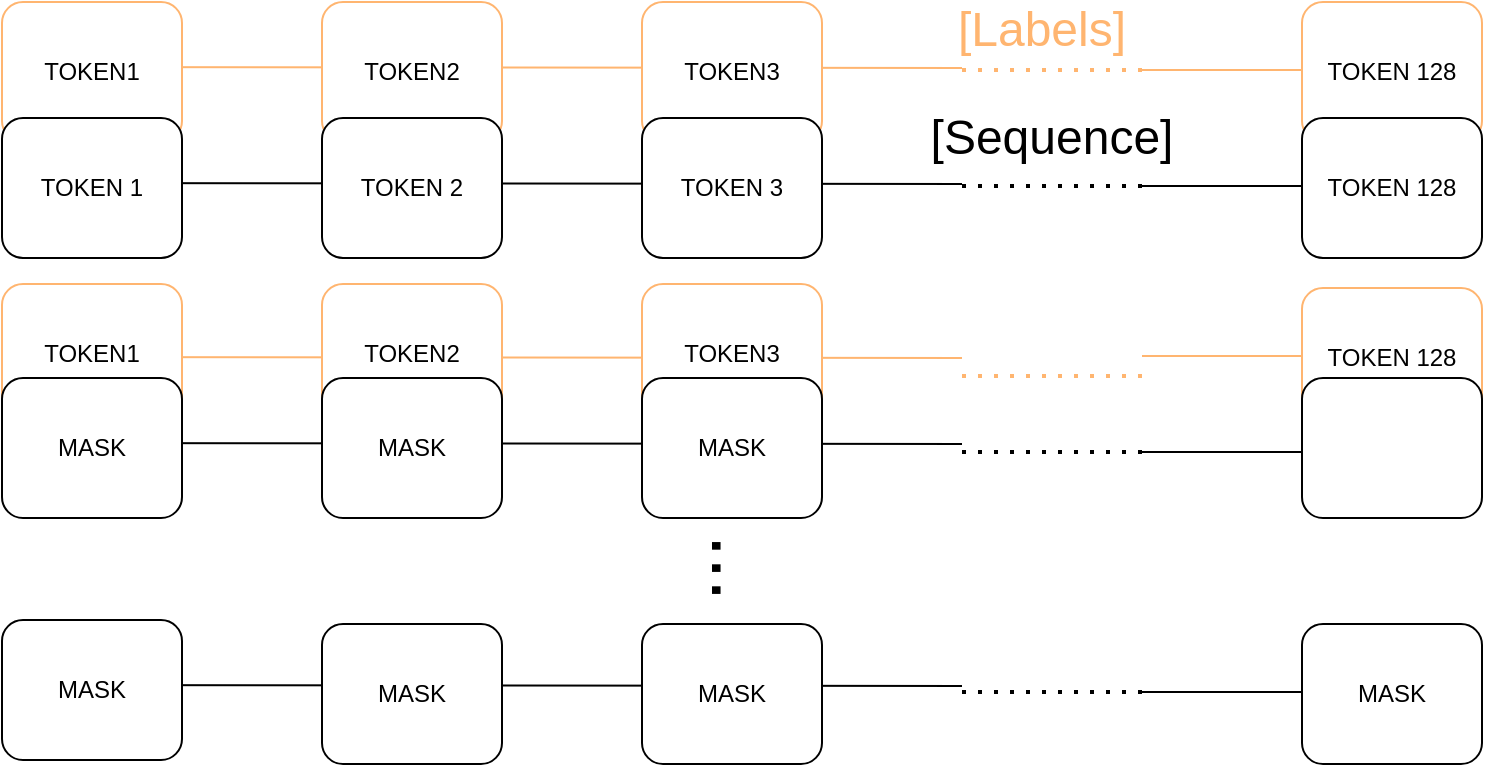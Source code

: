 <mxfile version="24.0.7" type="github">
  <diagram name="Page-1" id="LZEZYHTYzOtUEbFa8NiY">
    <mxGraphModel dx="1198" dy="1159" grid="1" gridSize="10" guides="1" tooltips="1" connect="1" arrows="1" fold="1" page="1" pageScale="1" pageWidth="850" pageHeight="1100" math="0" shadow="0">
      <root>
        <mxCell id="0" />
        <mxCell id="1" parent="0" />
        <mxCell id="tMprcXPyBVk_uNO10McH-54" value="" style="group;dashed=1;strokeColor=none;" vertex="1" connectable="0" parent="1">
          <mxGeometry x="40" y="192" width="740" height="70" as="geometry" />
        </mxCell>
        <mxCell id="tMprcXPyBVk_uNO10McH-55" value="" style="group" vertex="1" connectable="0" parent="tMprcXPyBVk_uNO10McH-54">
          <mxGeometry x="570" width="170" height="70" as="geometry" />
        </mxCell>
        <mxCell id="tMprcXPyBVk_uNO10McH-56" value="TOKEN 128" style="rounded=1;whiteSpace=wrap;html=1;strokeColor=#FFB570;" vertex="1" parent="tMprcXPyBVk_uNO10McH-55">
          <mxGeometry x="80" width="90" height="70" as="geometry" />
        </mxCell>
        <mxCell id="tMprcXPyBVk_uNO10McH-57" value="" style="endArrow=none;html=1;rounded=0;entryX=0;entryY=0.5;entryDx=0;entryDy=0;strokeColor=#FFB570;" edge="1" parent="tMprcXPyBVk_uNO10McH-55">
          <mxGeometry width="50" height="50" relative="1" as="geometry">
            <mxPoint y="34" as="sourcePoint" />
            <mxPoint x="80" y="34" as="targetPoint" />
          </mxGeometry>
        </mxCell>
        <mxCell id="tMprcXPyBVk_uNO10McH-58" value="" style="group" vertex="1" connectable="0" parent="tMprcXPyBVk_uNO10McH-54">
          <mxGeometry width="480" height="70" as="geometry" />
        </mxCell>
        <mxCell id="tMprcXPyBVk_uNO10McH-59" value="" style="endArrow=none;html=1;rounded=0;exitX=0;exitY=0.5;exitDx=0;exitDy=0;strokeColor=#FFB570;" edge="1" parent="tMprcXPyBVk_uNO10McH-58">
          <mxGeometry width="50" height="50" relative="1" as="geometry">
            <mxPoint y="32.5" as="sourcePoint" />
            <mxPoint x="480" y="33" as="targetPoint" />
          </mxGeometry>
        </mxCell>
        <mxCell id="tMprcXPyBVk_uNO10McH-60" value="TOKEN1" style="rounded=1;whiteSpace=wrap;html=1;strokeColor=#FFB570;" vertex="1" parent="tMprcXPyBVk_uNO10McH-58">
          <mxGeometry width="90" height="70" as="geometry" />
        </mxCell>
        <mxCell id="tMprcXPyBVk_uNO10McH-61" value="TOKEN2" style="rounded=1;whiteSpace=wrap;html=1;strokeColor=#FFB570;" vertex="1" parent="tMprcXPyBVk_uNO10McH-58">
          <mxGeometry x="160" width="90" height="70" as="geometry" />
        </mxCell>
        <mxCell id="tMprcXPyBVk_uNO10McH-62" value="TOKEN3" style="rounded=1;whiteSpace=wrap;html=1;strokeColor=#FFB570;" vertex="1" parent="tMprcXPyBVk_uNO10McH-58">
          <mxGeometry x="320" width="90" height="70" as="geometry" />
        </mxCell>
        <mxCell id="tMprcXPyBVk_uNO10McH-63" value="" style="endArrow=none;dashed=1;html=1;dashPattern=1 3;strokeWidth=2;rounded=0;strokeColor=#FFB570;" edge="1" parent="tMprcXPyBVk_uNO10McH-54">
          <mxGeometry width="50" height="50" relative="1" as="geometry">
            <mxPoint x="480" y="34" as="sourcePoint" />
            <mxPoint x="570" y="34" as="targetPoint" />
          </mxGeometry>
        </mxCell>
        <mxCell id="tMprcXPyBVk_uNO10McH-66" value="&lt;font color=&quot;#ffb570&quot; style=&quot;font-size: 24px;&quot;&gt;[Labels]&lt;/font&gt;" style="text;html=1;align=center;verticalAlign=middle;whiteSpace=wrap;rounded=0;" vertex="1" parent="tMprcXPyBVk_uNO10McH-54">
          <mxGeometry x="480" y="14" width="80" as="geometry" />
        </mxCell>
        <mxCell id="tMprcXPyBVk_uNO10McH-22" value="" style="group" vertex="1" connectable="0" parent="1">
          <mxGeometry x="40" y="250" width="740" height="80" as="geometry" />
        </mxCell>
        <mxCell id="tMprcXPyBVk_uNO10McH-18" value="" style="group" vertex="1" connectable="0" parent="tMprcXPyBVk_uNO10McH-22">
          <mxGeometry x="570" width="170" height="70" as="geometry" />
        </mxCell>
        <mxCell id="tMprcXPyBVk_uNO10McH-8" value="TOKEN 128" style="rounded=1;whiteSpace=wrap;html=1;" vertex="1" parent="tMprcXPyBVk_uNO10McH-18">
          <mxGeometry x="80" width="90" height="70" as="geometry" />
        </mxCell>
        <mxCell id="tMprcXPyBVk_uNO10McH-14" value="" style="endArrow=none;html=1;rounded=0;entryX=0;entryY=0.5;entryDx=0;entryDy=0;" edge="1" parent="tMprcXPyBVk_uNO10McH-18">
          <mxGeometry width="50" height="50" relative="1" as="geometry">
            <mxPoint y="34" as="sourcePoint" />
            <mxPoint x="80" y="34" as="targetPoint" />
          </mxGeometry>
        </mxCell>
        <mxCell id="tMprcXPyBVk_uNO10McH-19" value="" style="group" vertex="1" connectable="0" parent="tMprcXPyBVk_uNO10McH-22">
          <mxGeometry width="480" height="70" as="geometry" />
        </mxCell>
        <mxCell id="tMprcXPyBVk_uNO10McH-1" value="" style="endArrow=none;html=1;rounded=0;exitX=0;exitY=0.5;exitDx=0;exitDy=0;" edge="1" parent="tMprcXPyBVk_uNO10McH-19">
          <mxGeometry width="50" height="50" relative="1" as="geometry">
            <mxPoint y="32.5" as="sourcePoint" />
            <mxPoint x="480" y="33" as="targetPoint" />
          </mxGeometry>
        </mxCell>
        <mxCell id="tMprcXPyBVk_uNO10McH-9" value="TOKEN 1" style="rounded=1;whiteSpace=wrap;html=1;" vertex="1" parent="tMprcXPyBVk_uNO10McH-19">
          <mxGeometry width="90" height="70" as="geometry" />
        </mxCell>
        <mxCell id="tMprcXPyBVk_uNO10McH-10" value="TOKEN 2" style="rounded=1;whiteSpace=wrap;html=1;" vertex="1" parent="tMprcXPyBVk_uNO10McH-19">
          <mxGeometry x="160" width="90" height="70" as="geometry" />
        </mxCell>
        <mxCell id="tMprcXPyBVk_uNO10McH-11" value="TOKEN 3" style="rounded=1;whiteSpace=wrap;html=1;" vertex="1" parent="tMprcXPyBVk_uNO10McH-19">
          <mxGeometry x="320" width="90" height="70" as="geometry" />
        </mxCell>
        <mxCell id="tMprcXPyBVk_uNO10McH-21" value="" style="endArrow=none;dashed=1;html=1;dashPattern=1 3;strokeWidth=2;rounded=0;" edge="1" parent="tMprcXPyBVk_uNO10McH-22">
          <mxGeometry width="50" height="50" relative="1" as="geometry">
            <mxPoint x="480" y="34" as="sourcePoint" />
            <mxPoint x="570" y="34" as="targetPoint" />
          </mxGeometry>
        </mxCell>
        <mxCell id="tMprcXPyBVk_uNO10McH-64" value="&lt;font style=&quot;font-size: 24px;&quot;&gt;[Sequence]&lt;/font&gt;" style="text;html=1;align=center;verticalAlign=middle;whiteSpace=wrap;rounded=0;" vertex="1" parent="tMprcXPyBVk_uNO10McH-22">
          <mxGeometry x="485" y="10" width="80" as="geometry" />
        </mxCell>
        <mxCell id="tMprcXPyBVk_uNO10McH-43" value="" style="group" vertex="1" connectable="0" parent="1">
          <mxGeometry x="40" y="501" width="740" height="70" as="geometry" />
        </mxCell>
        <mxCell id="tMprcXPyBVk_uNO10McH-44" value="" style="group" vertex="1" connectable="0" parent="tMprcXPyBVk_uNO10McH-43">
          <mxGeometry x="570" y="2" width="170" height="70" as="geometry" />
        </mxCell>
        <mxCell id="tMprcXPyBVk_uNO10McH-45" value="MASK" style="rounded=1;whiteSpace=wrap;html=1;" vertex="1" parent="tMprcXPyBVk_uNO10McH-44">
          <mxGeometry x="80" width="90" height="70" as="geometry" />
        </mxCell>
        <mxCell id="tMprcXPyBVk_uNO10McH-46" value="" style="endArrow=none;html=1;rounded=0;entryX=0;entryY=0.5;entryDx=0;entryDy=0;" edge="1" parent="tMprcXPyBVk_uNO10McH-44">
          <mxGeometry width="50" height="50" relative="1" as="geometry">
            <mxPoint y="34" as="sourcePoint" />
            <mxPoint x="80" y="34" as="targetPoint" />
          </mxGeometry>
        </mxCell>
        <mxCell id="tMprcXPyBVk_uNO10McH-47" value="" style="group" vertex="1" connectable="0" parent="tMprcXPyBVk_uNO10McH-43">
          <mxGeometry width="480" height="70" as="geometry" />
        </mxCell>
        <mxCell id="tMprcXPyBVk_uNO10McH-48" value="" style="endArrow=none;html=1;rounded=0;exitX=0;exitY=0.5;exitDx=0;exitDy=0;" edge="1" parent="tMprcXPyBVk_uNO10McH-47">
          <mxGeometry width="50" height="50" relative="1" as="geometry">
            <mxPoint y="32.5" as="sourcePoint" />
            <mxPoint x="480" y="33" as="targetPoint" />
          </mxGeometry>
        </mxCell>
        <mxCell id="tMprcXPyBVk_uNO10McH-49" value="MASK" style="rounded=1;whiteSpace=wrap;html=1;" vertex="1" parent="tMprcXPyBVk_uNO10McH-47">
          <mxGeometry width="90" height="70" as="geometry" />
        </mxCell>
        <mxCell id="tMprcXPyBVk_uNO10McH-50" value="MASK" style="rounded=1;whiteSpace=wrap;html=1;" vertex="1" parent="tMprcXPyBVk_uNO10McH-47">
          <mxGeometry x="160" y="2" width="90" height="70" as="geometry" />
        </mxCell>
        <mxCell id="tMprcXPyBVk_uNO10McH-51" value="MASK" style="rounded=1;whiteSpace=wrap;html=1;" vertex="1" parent="tMprcXPyBVk_uNO10McH-47">
          <mxGeometry x="320" y="2" width="90" height="70" as="geometry" />
        </mxCell>
        <mxCell id="tMprcXPyBVk_uNO10McH-52" value="" style="endArrow=none;dashed=1;html=1;dashPattern=1 3;strokeWidth=2;rounded=0;" edge="1" parent="tMprcXPyBVk_uNO10McH-43">
          <mxGeometry width="50" height="50" relative="1" as="geometry">
            <mxPoint x="480" y="36" as="sourcePoint" />
            <mxPoint x="570" y="36" as="targetPoint" />
          </mxGeometry>
        </mxCell>
        <mxCell id="tMprcXPyBVk_uNO10McH-53" value="&lt;font style=&quot;font-size: 40px;&quot;&gt;...&lt;/font&gt;" style="text;html=1;align=center;verticalAlign=middle;whiteSpace=wrap;rounded=0;rotation=90;" vertex="1" parent="1">
          <mxGeometry x="380" y="460" width="60" height="30" as="geometry" />
        </mxCell>
        <mxCell id="tMprcXPyBVk_uNO10McH-33" value="" style="group" vertex="1" connectable="0" parent="1">
          <mxGeometry x="40" y="380" width="740" height="70" as="geometry" />
        </mxCell>
        <mxCell id="tMprcXPyBVk_uNO10McH-37" value="" style="group" vertex="1" connectable="0" parent="tMprcXPyBVk_uNO10McH-33">
          <mxGeometry width="740" height="70" as="geometry" />
        </mxCell>
        <mxCell id="tMprcXPyBVk_uNO10McH-38" value="" style="endArrow=none;html=1;rounded=0;exitX=0;exitY=0.5;exitDx=0;exitDy=0;" edge="1" parent="tMprcXPyBVk_uNO10McH-37">
          <mxGeometry width="50" height="50" relative="1" as="geometry">
            <mxPoint y="32.5" as="sourcePoint" />
            <mxPoint x="480" y="33" as="targetPoint" />
          </mxGeometry>
        </mxCell>
        <mxCell id="tMprcXPyBVk_uNO10McH-75" value="" style="group;dashed=1;strokeColor=none;" vertex="1" connectable="0" parent="tMprcXPyBVk_uNO10McH-37">
          <mxGeometry y="-25" width="740" height="70" as="geometry" />
        </mxCell>
        <mxCell id="tMprcXPyBVk_uNO10McH-79" value="" style="group" vertex="1" connectable="0" parent="tMprcXPyBVk_uNO10McH-75">
          <mxGeometry width="480" height="70" as="geometry" />
        </mxCell>
        <mxCell id="tMprcXPyBVk_uNO10McH-80" value="" style="endArrow=none;html=1;rounded=0;exitX=0;exitY=0.5;exitDx=0;exitDy=0;strokeColor=#FFB570;" edge="1" parent="tMprcXPyBVk_uNO10McH-79">
          <mxGeometry width="50" height="50" relative="1" as="geometry">
            <mxPoint y="14.5" as="sourcePoint" />
            <mxPoint x="480" y="15" as="targetPoint" />
          </mxGeometry>
        </mxCell>
        <mxCell id="tMprcXPyBVk_uNO10McH-81" value="TOKEN1" style="rounded=1;whiteSpace=wrap;html=1;strokeColor=#FFB570;" vertex="1" parent="tMprcXPyBVk_uNO10McH-79">
          <mxGeometry y="-22" width="90" height="70" as="geometry" />
        </mxCell>
        <mxCell id="tMprcXPyBVk_uNO10McH-82" value="TOKEN2" style="rounded=1;whiteSpace=wrap;html=1;strokeColor=#FFB570;" vertex="1" parent="tMprcXPyBVk_uNO10McH-79">
          <mxGeometry x="160" y="-22" width="90" height="70" as="geometry" />
        </mxCell>
        <mxCell id="tMprcXPyBVk_uNO10McH-83" value="TOKEN3" style="rounded=1;whiteSpace=wrap;html=1;strokeColor=#FFB570;" vertex="1" parent="tMprcXPyBVk_uNO10McH-79">
          <mxGeometry x="320" y="-22" width="90" height="70" as="geometry" />
        </mxCell>
        <mxCell id="tMprcXPyBVk_uNO10McH-76" value="" style="group" vertex="1" connectable="0" parent="tMprcXPyBVk_uNO10McH-75">
          <mxGeometry x="570" y="-20" width="170" height="70" as="geometry" />
        </mxCell>
        <mxCell id="tMprcXPyBVk_uNO10McH-77" value="TOKEN 128" style="rounded=1;whiteSpace=wrap;html=1;strokeColor=#FFB570;" vertex="1" parent="tMprcXPyBVk_uNO10McH-76">
          <mxGeometry x="80" width="90" height="70" as="geometry" />
        </mxCell>
        <mxCell id="tMprcXPyBVk_uNO10McH-78" value="" style="endArrow=none;html=1;rounded=0;entryX=0;entryY=0.5;entryDx=0;entryDy=0;strokeColor=#FFB570;" edge="1" parent="tMprcXPyBVk_uNO10McH-76">
          <mxGeometry width="50" height="50" relative="1" as="geometry">
            <mxPoint y="34" as="sourcePoint" />
            <mxPoint x="80" y="34" as="targetPoint" />
          </mxGeometry>
        </mxCell>
        <mxCell id="tMprcXPyBVk_uNO10McH-84" value="" style="endArrow=none;dashed=1;html=1;dashPattern=1 3;strokeWidth=2;rounded=0;strokeColor=#FFB570;" edge="1" parent="tMprcXPyBVk_uNO10McH-75">
          <mxGeometry width="50" height="50" relative="1" as="geometry">
            <mxPoint x="480" y="24" as="sourcePoint" />
            <mxPoint x="570" y="24" as="targetPoint" />
          </mxGeometry>
        </mxCell>
        <mxCell id="tMprcXPyBVk_uNO10McH-39" value="MASK" style="rounded=1;whiteSpace=wrap;html=1;" vertex="1" parent="tMprcXPyBVk_uNO10McH-37">
          <mxGeometry width="90" height="70" as="geometry" />
        </mxCell>
        <mxCell id="tMprcXPyBVk_uNO10McH-40" value="MASK" style="rounded=1;whiteSpace=wrap;html=1;" vertex="1" parent="tMprcXPyBVk_uNO10McH-37">
          <mxGeometry x="160" width="90" height="70" as="geometry" />
        </mxCell>
        <mxCell id="tMprcXPyBVk_uNO10McH-41" value="MASK" style="rounded=1;whiteSpace=wrap;html=1;" vertex="1" parent="tMprcXPyBVk_uNO10McH-37">
          <mxGeometry x="320" width="90" height="70" as="geometry" />
        </mxCell>
        <mxCell id="tMprcXPyBVk_uNO10McH-34" value="" style="group" vertex="1" connectable="0" parent="tMprcXPyBVk_uNO10McH-33">
          <mxGeometry x="570" width="170" height="70" as="geometry" />
        </mxCell>
        <mxCell id="tMprcXPyBVk_uNO10McH-35" value="" style="rounded=1;whiteSpace=wrap;html=1;" vertex="1" parent="tMprcXPyBVk_uNO10McH-34">
          <mxGeometry x="80" width="90" height="70" as="geometry" />
        </mxCell>
        <mxCell id="tMprcXPyBVk_uNO10McH-36" value="" style="endArrow=none;html=1;rounded=0;entryX=0;entryY=0.5;entryDx=0;entryDy=0;" edge="1" parent="tMprcXPyBVk_uNO10McH-34">
          <mxGeometry width="50" height="50" relative="1" as="geometry">
            <mxPoint y="37" as="sourcePoint" />
            <mxPoint x="80" y="37" as="targetPoint" />
          </mxGeometry>
        </mxCell>
        <mxCell id="tMprcXPyBVk_uNO10McH-42" value="" style="endArrow=none;dashed=1;html=1;dashPattern=1 3;strokeWidth=2;rounded=0;" edge="1" parent="tMprcXPyBVk_uNO10McH-33">
          <mxGeometry width="50" height="50" relative="1" as="geometry">
            <mxPoint x="480" y="37" as="sourcePoint" />
            <mxPoint x="570" y="37" as="targetPoint" />
          </mxGeometry>
        </mxCell>
      </root>
    </mxGraphModel>
  </diagram>
</mxfile>
